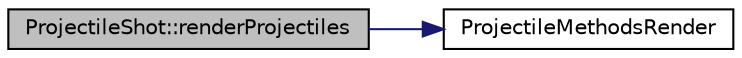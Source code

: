 digraph "ProjectileShot::renderProjectiles"
{
 // LATEX_PDF_SIZE
  edge [fontname="Helvetica",fontsize="10",labelfontname="Helvetica",labelfontsize="10"];
  node [fontname="Helvetica",fontsize="10",shape=record];
  rankdir="LR";
  Node1 [label="ProjectileShot::renderProjectiles",height=0.2,width=0.4,color="black", fillcolor="grey75", style="filled", fontcolor="black",tooltip=" "];
  Node1 -> Node2 [color="midnightblue",fontsize="10",style="solid",fontname="Helvetica"];
  Node2 [label="ProjectileMethodsRender",height=0.2,width=0.4,color="black", fillcolor="white", style="filled",URL="$_projectile_methods_8cpp.html#ab3de2090188cbc1b622a1e75d4e3c5d0",tooltip=" "];
}
